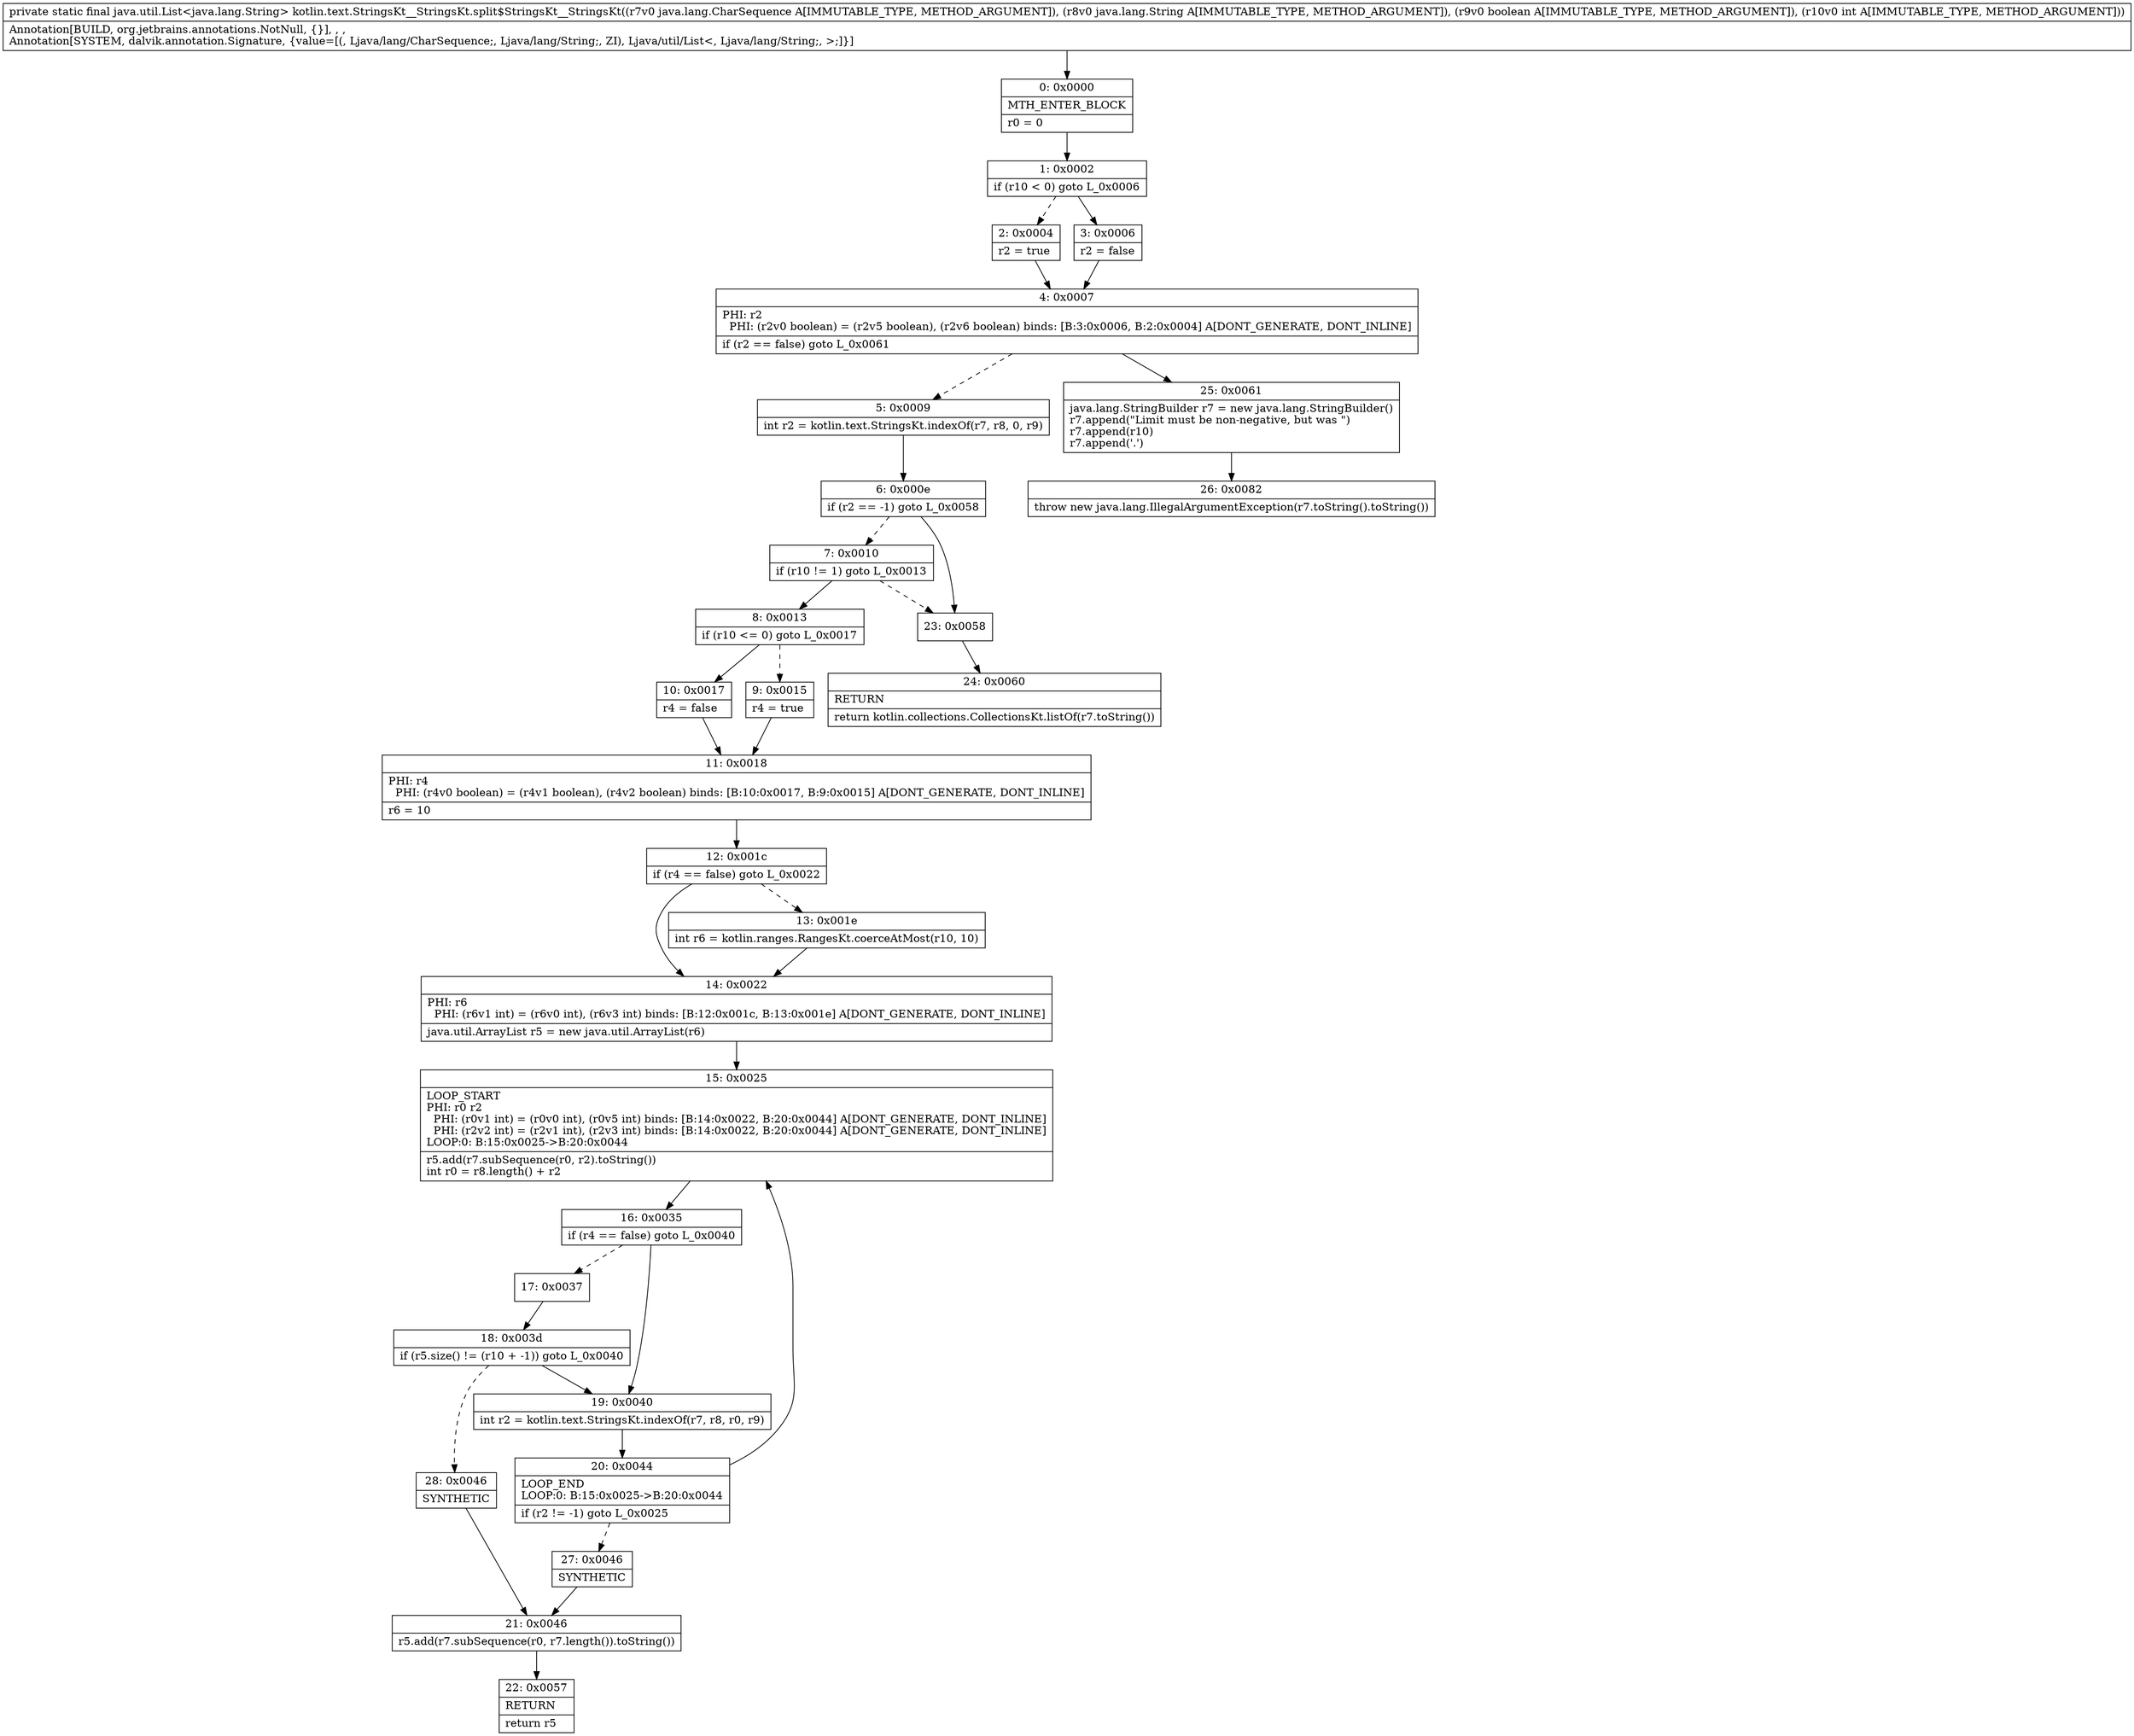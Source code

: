digraph "CFG forkotlin.text.StringsKt__StringsKt.split$StringsKt__StringsKt(Ljava\/lang\/CharSequence;Ljava\/lang\/String;ZI)Ljava\/util\/List;" {
Node_0 [shape=record,label="{0\:\ 0x0000|MTH_ENTER_BLOCK\l|r0 = 0\l}"];
Node_1 [shape=record,label="{1\:\ 0x0002|if (r10 \< 0) goto L_0x0006\l}"];
Node_2 [shape=record,label="{2\:\ 0x0004|r2 = true\l}"];
Node_3 [shape=record,label="{3\:\ 0x0006|r2 = false\l}"];
Node_4 [shape=record,label="{4\:\ 0x0007|PHI: r2 \l  PHI: (r2v0 boolean) = (r2v5 boolean), (r2v6 boolean) binds: [B:3:0x0006, B:2:0x0004] A[DONT_GENERATE, DONT_INLINE]\l|if (r2 == false) goto L_0x0061\l}"];
Node_5 [shape=record,label="{5\:\ 0x0009|int r2 = kotlin.text.StringsKt.indexOf(r7, r8, 0, r9)\l}"];
Node_6 [shape=record,label="{6\:\ 0x000e|if (r2 == \-1) goto L_0x0058\l}"];
Node_7 [shape=record,label="{7\:\ 0x0010|if (r10 != 1) goto L_0x0013\l}"];
Node_8 [shape=record,label="{8\:\ 0x0013|if (r10 \<= 0) goto L_0x0017\l}"];
Node_9 [shape=record,label="{9\:\ 0x0015|r4 = true\l}"];
Node_10 [shape=record,label="{10\:\ 0x0017|r4 = false\l}"];
Node_11 [shape=record,label="{11\:\ 0x0018|PHI: r4 \l  PHI: (r4v0 boolean) = (r4v1 boolean), (r4v2 boolean) binds: [B:10:0x0017, B:9:0x0015] A[DONT_GENERATE, DONT_INLINE]\l|r6 = 10\l}"];
Node_12 [shape=record,label="{12\:\ 0x001c|if (r4 == false) goto L_0x0022\l}"];
Node_13 [shape=record,label="{13\:\ 0x001e|int r6 = kotlin.ranges.RangesKt.coerceAtMost(r10, 10)\l}"];
Node_14 [shape=record,label="{14\:\ 0x0022|PHI: r6 \l  PHI: (r6v1 int) = (r6v0 int), (r6v3 int) binds: [B:12:0x001c, B:13:0x001e] A[DONT_GENERATE, DONT_INLINE]\l|java.util.ArrayList r5 = new java.util.ArrayList(r6)\l}"];
Node_15 [shape=record,label="{15\:\ 0x0025|LOOP_START\lPHI: r0 r2 \l  PHI: (r0v1 int) = (r0v0 int), (r0v5 int) binds: [B:14:0x0022, B:20:0x0044] A[DONT_GENERATE, DONT_INLINE]\l  PHI: (r2v2 int) = (r2v1 int), (r2v3 int) binds: [B:14:0x0022, B:20:0x0044] A[DONT_GENERATE, DONT_INLINE]\lLOOP:0: B:15:0x0025\-\>B:20:0x0044\l|r5.add(r7.subSequence(r0, r2).toString())\lint r0 = r8.length() + r2\l}"];
Node_16 [shape=record,label="{16\:\ 0x0035|if (r4 == false) goto L_0x0040\l}"];
Node_17 [shape=record,label="{17\:\ 0x0037}"];
Node_18 [shape=record,label="{18\:\ 0x003d|if (r5.size() != (r10 + \-1)) goto L_0x0040\l}"];
Node_19 [shape=record,label="{19\:\ 0x0040|int r2 = kotlin.text.StringsKt.indexOf(r7, r8, r0, r9)\l}"];
Node_20 [shape=record,label="{20\:\ 0x0044|LOOP_END\lLOOP:0: B:15:0x0025\-\>B:20:0x0044\l|if (r2 != \-1) goto L_0x0025\l}"];
Node_21 [shape=record,label="{21\:\ 0x0046|r5.add(r7.subSequence(r0, r7.length()).toString())\l}"];
Node_22 [shape=record,label="{22\:\ 0x0057|RETURN\l|return r5\l}"];
Node_23 [shape=record,label="{23\:\ 0x0058}"];
Node_24 [shape=record,label="{24\:\ 0x0060|RETURN\l|return kotlin.collections.CollectionsKt.listOf(r7.toString())\l}"];
Node_25 [shape=record,label="{25\:\ 0x0061|java.lang.StringBuilder r7 = new java.lang.StringBuilder()\lr7.append(\"Limit must be non\-negative, but was \")\lr7.append(r10)\lr7.append('.')\l}"];
Node_26 [shape=record,label="{26\:\ 0x0082|throw new java.lang.IllegalArgumentException(r7.toString().toString())\l}"];
Node_27 [shape=record,label="{27\:\ 0x0046|SYNTHETIC\l}"];
Node_28 [shape=record,label="{28\:\ 0x0046|SYNTHETIC\l}"];
MethodNode[shape=record,label="{private static final java.util.List\<java.lang.String\> kotlin.text.StringsKt__StringsKt.split$StringsKt__StringsKt((r7v0 java.lang.CharSequence A[IMMUTABLE_TYPE, METHOD_ARGUMENT]), (r8v0 java.lang.String A[IMMUTABLE_TYPE, METHOD_ARGUMENT]), (r9v0 boolean A[IMMUTABLE_TYPE, METHOD_ARGUMENT]), (r10v0 int A[IMMUTABLE_TYPE, METHOD_ARGUMENT]))  | Annotation[BUILD, org.jetbrains.annotations.NotNull, \{\}], , , \lAnnotation[SYSTEM, dalvik.annotation.Signature, \{value=[(, Ljava\/lang\/CharSequence;, Ljava\/lang\/String;, ZI), Ljava\/util\/List\<, Ljava\/lang\/String;, \>;]\}]\l}"];
MethodNode -> Node_0;
Node_0 -> Node_1;
Node_1 -> Node_2[style=dashed];
Node_1 -> Node_3;
Node_2 -> Node_4;
Node_3 -> Node_4;
Node_4 -> Node_5[style=dashed];
Node_4 -> Node_25;
Node_5 -> Node_6;
Node_6 -> Node_7[style=dashed];
Node_6 -> Node_23;
Node_7 -> Node_8;
Node_7 -> Node_23[style=dashed];
Node_8 -> Node_9[style=dashed];
Node_8 -> Node_10;
Node_9 -> Node_11;
Node_10 -> Node_11;
Node_11 -> Node_12;
Node_12 -> Node_13[style=dashed];
Node_12 -> Node_14;
Node_13 -> Node_14;
Node_14 -> Node_15;
Node_15 -> Node_16;
Node_16 -> Node_17[style=dashed];
Node_16 -> Node_19;
Node_17 -> Node_18;
Node_18 -> Node_19;
Node_18 -> Node_28[style=dashed];
Node_19 -> Node_20;
Node_20 -> Node_15;
Node_20 -> Node_27[style=dashed];
Node_21 -> Node_22;
Node_23 -> Node_24;
Node_25 -> Node_26;
Node_27 -> Node_21;
Node_28 -> Node_21;
}

